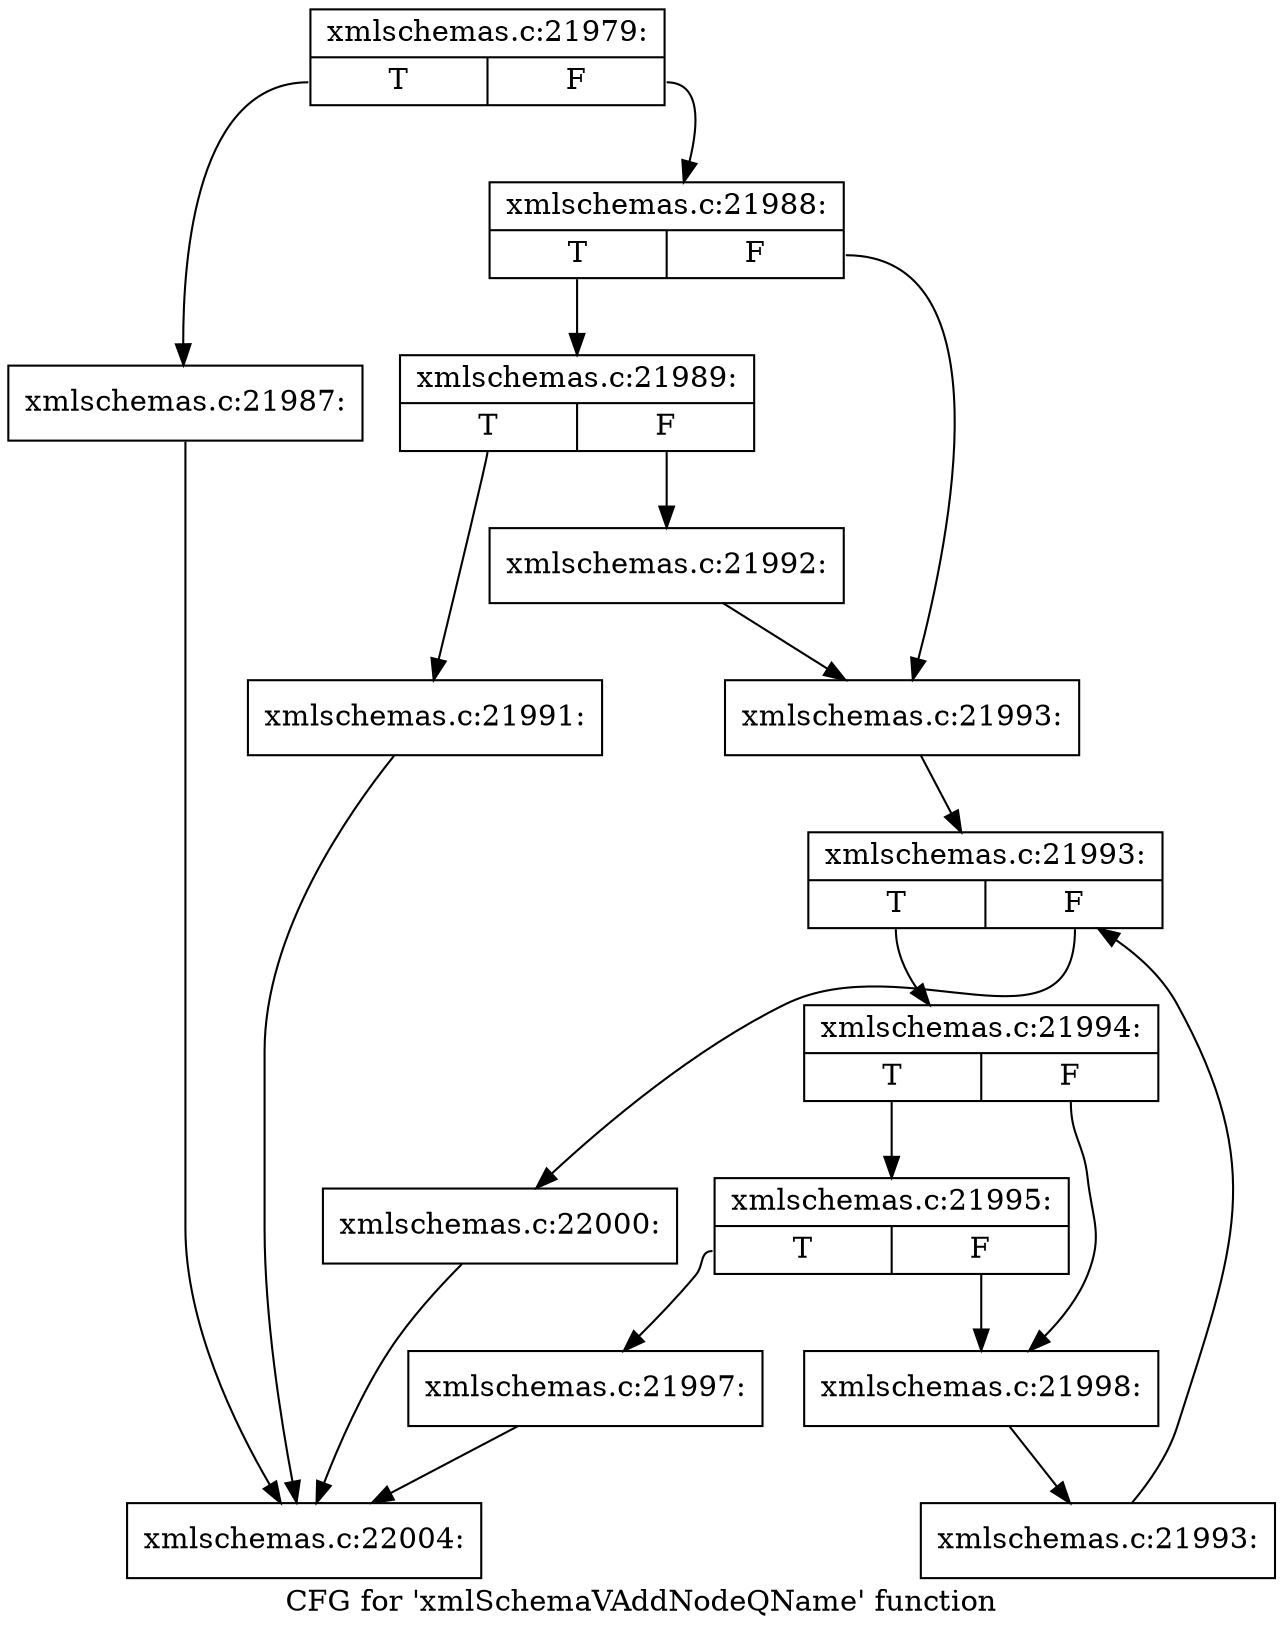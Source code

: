 digraph "CFG for 'xmlSchemaVAddNodeQName' function" {
	label="CFG for 'xmlSchemaVAddNodeQName' function";

	Node0x55d0268608c0 [shape=record,label="{xmlschemas.c:21979:|{<s0>T|<s1>F}}"];
	Node0x55d0268608c0:s0 -> Node0x55d026865d40;
	Node0x55d0268608c0:s1 -> Node0x55d026865d90;
	Node0x55d026865d40 [shape=record,label="{xmlschemas.c:21987:}"];
	Node0x55d026865d40 -> Node0x55d0268648a0;
	Node0x55d026865d90 [shape=record,label="{xmlschemas.c:21988:|{<s0>T|<s1>F}}"];
	Node0x55d026865d90:s0 -> Node0x55d026866250;
	Node0x55d026865d90:s1 -> Node0x55d0268662a0;
	Node0x55d026866250 [shape=record,label="{xmlschemas.c:21989:|{<s0>T|<s1>F}}"];
	Node0x55d026866250:s0 -> Node0x55d0268669e0;
	Node0x55d026866250:s1 -> Node0x55d026866a30;
	Node0x55d0268669e0 [shape=record,label="{xmlschemas.c:21991:}"];
	Node0x55d0268669e0 -> Node0x55d0268648a0;
	Node0x55d026866a30 [shape=record,label="{xmlschemas.c:21992:}"];
	Node0x55d026866a30 -> Node0x55d0268662a0;
	Node0x55d0268662a0 [shape=record,label="{xmlschemas.c:21993:}"];
	Node0x55d0268662a0 -> Node0x55d026867110;
	Node0x55d026867110 [shape=record,label="{xmlschemas.c:21993:|{<s0>T|<s1>F}}"];
	Node0x55d026867110:s0 -> Node0x55d0268673f0;
	Node0x55d026867110:s1 -> Node0x55d026866fb0;
	Node0x55d0268673f0 [shape=record,label="{xmlschemas.c:21994:|{<s0>T|<s1>F}}"];
	Node0x55d0268673f0:s0 -> Node0x55d0268679f0;
	Node0x55d0268673f0:s1 -> Node0x55d0268679a0;
	Node0x55d0268679f0 [shape=record,label="{xmlschemas.c:21995:|{<s0>T|<s1>F}}"];
	Node0x55d0268679f0:s0 -> Node0x55d026867950;
	Node0x55d0268679f0:s1 -> Node0x55d0268679a0;
	Node0x55d026867950 [shape=record,label="{xmlschemas.c:21997:}"];
	Node0x55d026867950 -> Node0x55d0268648a0;
	Node0x55d0268679a0 [shape=record,label="{xmlschemas.c:21998:}"];
	Node0x55d0268679a0 -> Node0x55d026867360;
	Node0x55d026867360 [shape=record,label="{xmlschemas.c:21993:}"];
	Node0x55d026867360 -> Node0x55d026867110;
	Node0x55d026866fb0 [shape=record,label="{xmlschemas.c:22000:}"];
	Node0x55d026866fb0 -> Node0x55d0268648a0;
	Node0x55d0268648a0 [shape=record,label="{xmlschemas.c:22004:}"];
}
